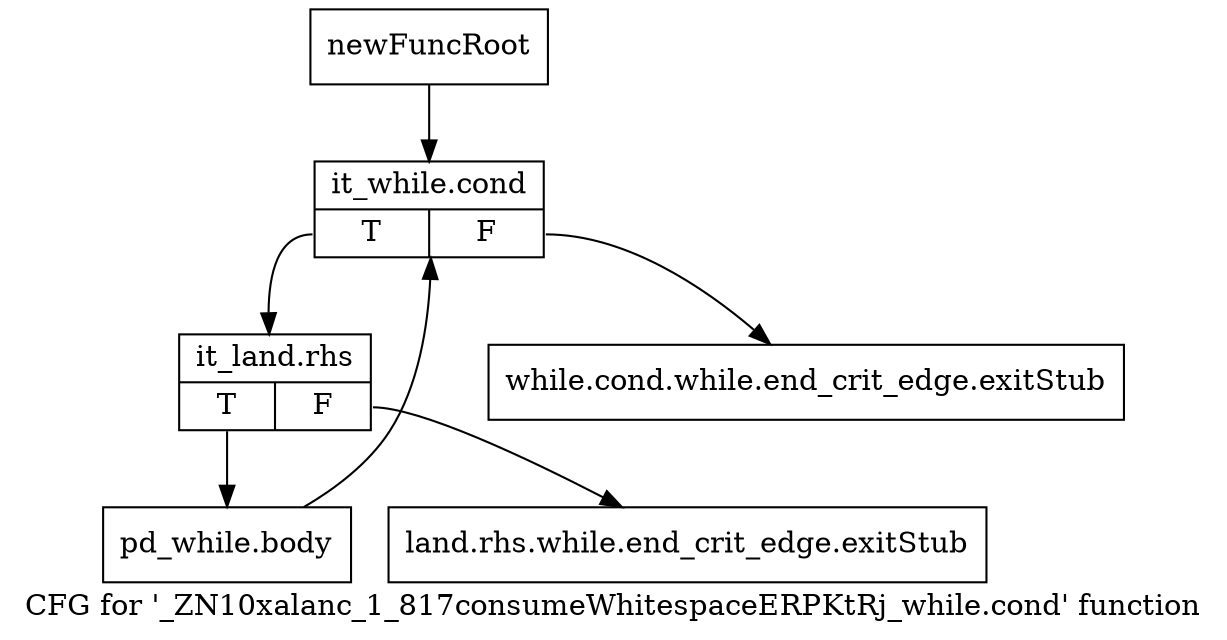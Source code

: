 digraph "CFG for '_ZN10xalanc_1_817consumeWhitespaceERPKtRj_while.cond' function" {
	label="CFG for '_ZN10xalanc_1_817consumeWhitespaceERPKtRj_while.cond' function";

	Node0x9d4c950 [shape=record,label="{newFuncRoot}"];
	Node0x9d4c950 -> Node0x9d5ece0;
	Node0x9d5ec40 [shape=record,label="{while.cond.while.end_crit_edge.exitStub}"];
	Node0x9d5ec90 [shape=record,label="{land.rhs.while.end_crit_edge.exitStub}"];
	Node0x9d5ece0 [shape=record,label="{it_while.cond|{<s0>T|<s1>F}}"];
	Node0x9d5ece0:s0 -> Node0x9d5ed30;
	Node0x9d5ece0:s1 -> Node0x9d5ec40;
	Node0x9d5ed30 [shape=record,label="{it_land.rhs|{<s0>T|<s1>F}}"];
	Node0x9d5ed30:s0 -> Node0x9d5ed80;
	Node0x9d5ed30:s1 -> Node0x9d5ec90;
	Node0x9d5ed80 [shape=record,label="{pd_while.body}"];
	Node0x9d5ed80 -> Node0x9d5ece0;
}
